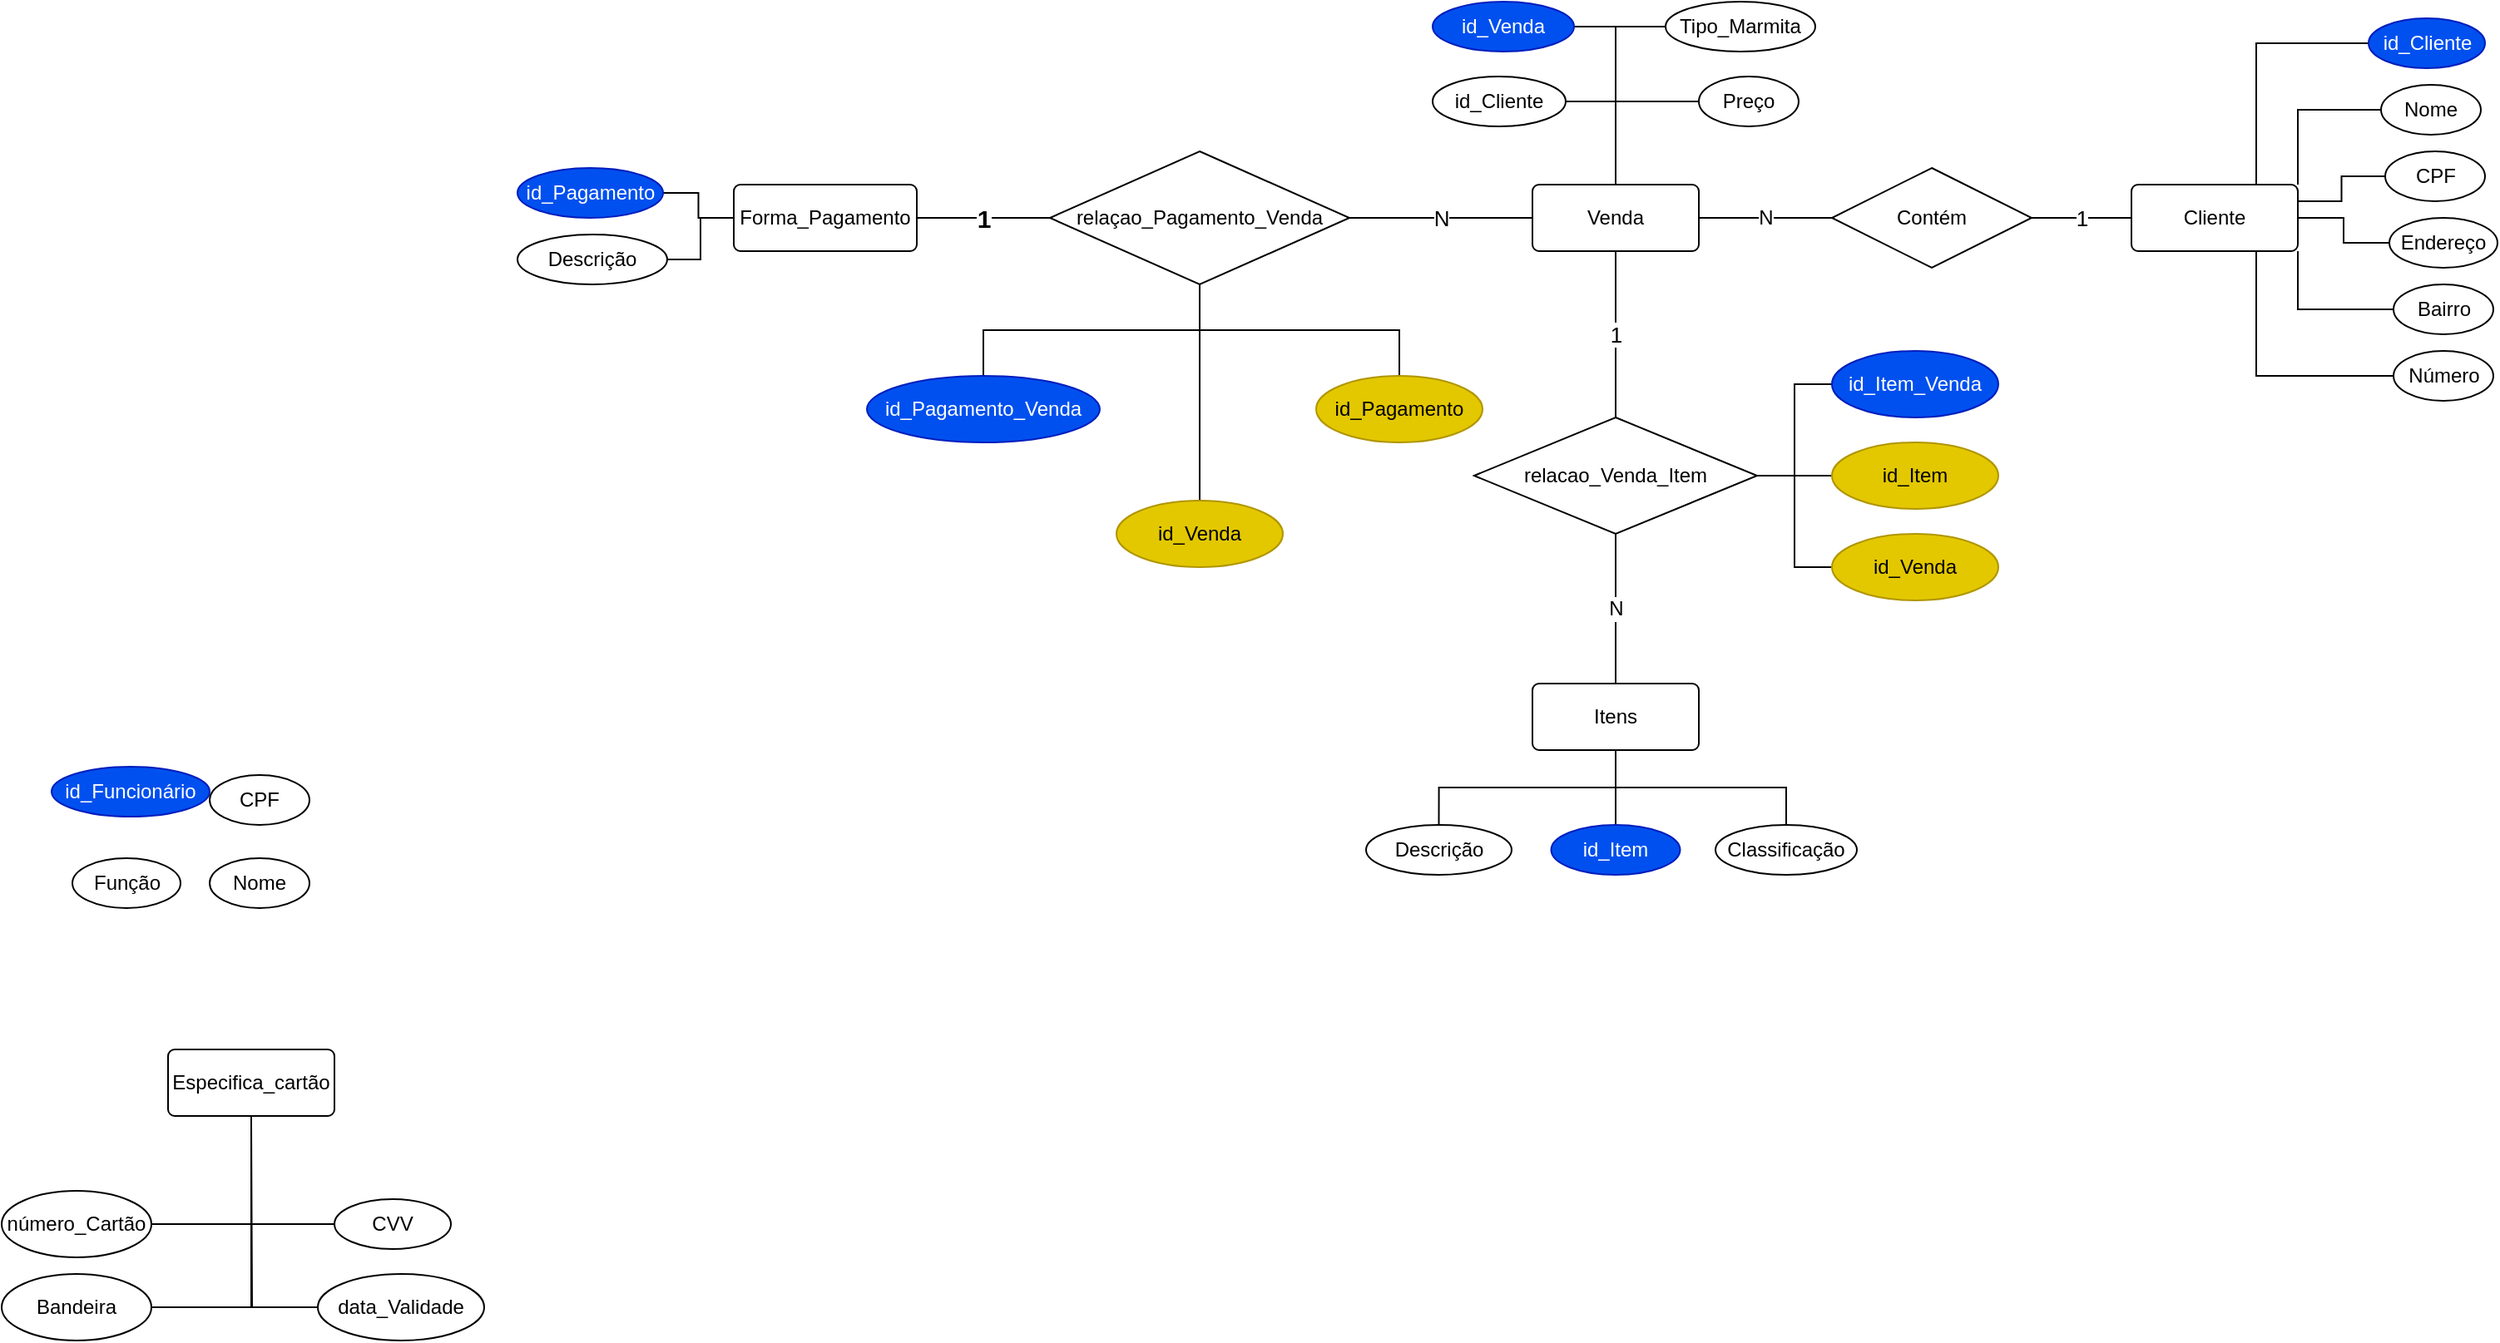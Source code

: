 <mxfile version="14.7.7" type="github">
  <diagram id="R2lEEEUBdFMjLlhIrx00" name="Page-1">
    <mxGraphModel dx="2179" dy="731" grid="1" gridSize="10" guides="1" tooltips="1" connect="1" arrows="1" fold="1" page="1" pageScale="1" pageWidth="850" pageHeight="1100" math="0" shadow="0" extFonts="Permanent Marker^https://fonts.googleapis.com/css?family=Permanent+Marker">
      <root>
        <mxCell id="0" />
        <mxCell id="1" parent="0" />
        <mxCell id="NViONYetZuo-G1uM4yJ4-29" value="1" style="edgeStyle=orthogonalEdgeStyle;rounded=0;orthogonalLoop=1;jettySize=auto;html=1;exitX=0;exitY=0.5;exitDx=0;exitDy=0;entryX=1;entryY=0.5;entryDx=0;entryDy=0;startArrow=none;startFill=0;endArrow=none;endFill=0;fontSize=13;" edge="1" parent="1" source="hgkkattHW-qaeTxZL8pR-5" target="NViONYetZuo-G1uM4yJ4-27">
          <mxGeometry relative="1" as="geometry" />
        </mxCell>
        <mxCell id="hgkkattHW-qaeTxZL8pR-5" value="Cliente" style="rounded=1;arcSize=10;whiteSpace=wrap;html=1;align=center;glass=0;shadow=0;" parent="1" vertex="1">
          <mxGeometry x="770" y="250" width="100" height="40" as="geometry" />
        </mxCell>
        <mxCell id="NViONYetZuo-G1uM4yJ4-37" style="edgeStyle=orthogonalEdgeStyle;rounded=0;orthogonalLoop=1;jettySize=auto;html=1;exitX=0;exitY=0.5;exitDx=0;exitDy=0;entryX=0.75;entryY=0;entryDx=0;entryDy=0;startArrow=none;startFill=0;endArrow=none;endFill=0;" edge="1" parent="1" source="hgkkattHW-qaeTxZL8pR-29" target="hgkkattHW-qaeTxZL8pR-5">
          <mxGeometry relative="1" as="geometry" />
        </mxCell>
        <mxCell id="hgkkattHW-qaeTxZL8pR-29" value="id_Cliente" style="ellipse;whiteSpace=wrap;html=1;align=center;shadow=0;glass=0;fillColor=#0050ef;strokeColor=#001DBC;fontColor=#ffffff;" parent="1" vertex="1">
          <mxGeometry x="912.5" y="150" width="70" height="30" as="geometry" />
        </mxCell>
        <mxCell id="NViONYetZuo-G1uM4yJ4-44" style="edgeStyle=orthogonalEdgeStyle;rounded=0;orthogonalLoop=1;jettySize=auto;html=1;exitX=0;exitY=0.5;exitDx=0;exitDy=0;entryX=1;entryY=0;entryDx=0;entryDy=0;startArrow=none;startFill=0;endArrow=none;endFill=0;" edge="1" parent="1" source="hgkkattHW-qaeTxZL8pR-30" target="hgkkattHW-qaeTxZL8pR-5">
          <mxGeometry relative="1" as="geometry" />
        </mxCell>
        <mxCell id="hgkkattHW-qaeTxZL8pR-30" value="Nome" style="ellipse;whiteSpace=wrap;html=1;align=center;shadow=0;glass=0;" parent="1" vertex="1">
          <mxGeometry x="920" y="190" width="60" height="30" as="geometry" />
        </mxCell>
        <mxCell id="NViONYetZuo-G1uM4yJ4-45" style="edgeStyle=orthogonalEdgeStyle;rounded=0;orthogonalLoop=1;jettySize=auto;html=1;exitX=0;exitY=0.5;exitDx=0;exitDy=0;entryX=1;entryY=0.25;entryDx=0;entryDy=0;startArrow=none;startFill=0;endArrow=none;endFill=0;" edge="1" parent="1" source="hgkkattHW-qaeTxZL8pR-31" target="hgkkattHW-qaeTxZL8pR-5">
          <mxGeometry relative="1" as="geometry" />
        </mxCell>
        <mxCell id="hgkkattHW-qaeTxZL8pR-31" value="CPF" style="ellipse;whiteSpace=wrap;html=1;align=center;shadow=0;glass=0;" parent="1" vertex="1">
          <mxGeometry x="922.5" y="230" width="60" height="30" as="geometry" />
        </mxCell>
        <mxCell id="NViONYetZuo-G1uM4yJ4-46" style="edgeStyle=orthogonalEdgeStyle;rounded=0;orthogonalLoop=1;jettySize=auto;html=1;exitX=0;exitY=0.5;exitDx=0;exitDy=0;entryX=1;entryY=0.5;entryDx=0;entryDy=0;startArrow=none;startFill=0;endArrow=none;endFill=0;" edge="1" parent="1" source="hgkkattHW-qaeTxZL8pR-32" target="hgkkattHW-qaeTxZL8pR-5">
          <mxGeometry relative="1" as="geometry" />
        </mxCell>
        <mxCell id="hgkkattHW-qaeTxZL8pR-32" value="Endereço" style="ellipse;whiteSpace=wrap;html=1;align=center;shadow=0;glass=0;" parent="1" vertex="1">
          <mxGeometry x="925" y="270" width="65" height="30" as="geometry" />
        </mxCell>
        <mxCell id="NViONYetZuo-G1uM4yJ4-48" style="edgeStyle=orthogonalEdgeStyle;rounded=0;orthogonalLoop=1;jettySize=auto;html=1;exitX=0;exitY=0.5;exitDx=0;exitDy=0;entryX=1;entryY=1;entryDx=0;entryDy=0;startArrow=none;startFill=0;endArrow=none;endFill=0;" edge="1" parent="1" source="hgkkattHW-qaeTxZL8pR-33" target="hgkkattHW-qaeTxZL8pR-5">
          <mxGeometry relative="1" as="geometry" />
        </mxCell>
        <mxCell id="hgkkattHW-qaeTxZL8pR-33" value="Bairro" style="ellipse;whiteSpace=wrap;html=1;align=center;shadow=0;glass=0;" parent="1" vertex="1">
          <mxGeometry x="927.5" y="310" width="60" height="30" as="geometry" />
        </mxCell>
        <mxCell id="NViONYetZuo-G1uM4yJ4-49" style="edgeStyle=orthogonalEdgeStyle;rounded=0;orthogonalLoop=1;jettySize=auto;html=1;exitX=0;exitY=0.5;exitDx=0;exitDy=0;entryX=0.75;entryY=1;entryDx=0;entryDy=0;startArrow=none;startFill=0;endArrow=none;endFill=0;" edge="1" parent="1" source="hgkkattHW-qaeTxZL8pR-34" target="hgkkattHW-qaeTxZL8pR-5">
          <mxGeometry relative="1" as="geometry" />
        </mxCell>
        <mxCell id="hgkkattHW-qaeTxZL8pR-34" value="Número" style="ellipse;whiteSpace=wrap;html=1;align=center;shadow=0;glass=0;" parent="1" vertex="1">
          <mxGeometry x="927.5" y="350" width="60" height="30" as="geometry" />
        </mxCell>
        <mxCell id="hgkkattHW-qaeTxZL8pR-47" value="id_Funcionário" style="ellipse;whiteSpace=wrap;html=1;align=center;shadow=0;glass=0;fillColor=#0050ef;strokeColor=#001DBC;fontColor=#ffffff;" parent="1" vertex="1">
          <mxGeometry x="-480" y="600" width="95" height="30" as="geometry" />
        </mxCell>
        <mxCell id="hgkkattHW-qaeTxZL8pR-48" value="Nome" style="ellipse;whiteSpace=wrap;html=1;align=center;shadow=0;glass=0;" parent="1" vertex="1">
          <mxGeometry x="-385" y="655" width="60" height="30" as="geometry" />
        </mxCell>
        <mxCell id="hgkkattHW-qaeTxZL8pR-49" value="CPF" style="ellipse;whiteSpace=wrap;html=1;align=center;shadow=0;glass=0;" parent="1" vertex="1">
          <mxGeometry x="-385" y="605" width="60" height="30" as="geometry" />
        </mxCell>
        <mxCell id="hgkkattHW-qaeTxZL8pR-50" value="Função" style="ellipse;whiteSpace=wrap;html=1;align=center;shadow=0;glass=0;" parent="1" vertex="1">
          <mxGeometry x="-467.5" y="655" width="65" height="30" as="geometry" />
        </mxCell>
        <mxCell id="NViONYetZuo-G1uM4yJ4-22" style="edgeStyle=orthogonalEdgeStyle;rounded=0;orthogonalLoop=1;jettySize=auto;html=1;exitX=1;exitY=0.5;exitDx=0;exitDy=0;entryX=0.5;entryY=0;entryDx=0;entryDy=0;startArrow=none;startFill=0;endArrow=none;endFill=0;" edge="1" parent="1" source="hgkkattHW-qaeTxZL8pR-59" target="NViONYetZuo-G1uM4yJ4-2">
          <mxGeometry relative="1" as="geometry" />
        </mxCell>
        <mxCell id="hgkkattHW-qaeTxZL8pR-59" value="id_Venda" style="ellipse;whiteSpace=wrap;html=1;align=center;shadow=0;glass=0;fillColor=#0050ef;strokeColor=#001DBC;fontColor=#ffffff;" parent="1" vertex="1">
          <mxGeometry x="350" y="140" width="85" height="30" as="geometry" />
        </mxCell>
        <mxCell id="NViONYetZuo-G1uM4yJ4-24" style="edgeStyle=orthogonalEdgeStyle;rounded=0;orthogonalLoop=1;jettySize=auto;html=1;exitX=0;exitY=0.5;exitDx=0;exitDy=0;entryX=0.5;entryY=0;entryDx=0;entryDy=0;startArrow=none;startFill=0;endArrow=none;endFill=0;" edge="1" parent="1" source="hgkkattHW-qaeTxZL8pR-60" target="NViONYetZuo-G1uM4yJ4-2">
          <mxGeometry relative="1" as="geometry" />
        </mxCell>
        <mxCell id="hgkkattHW-qaeTxZL8pR-60" value="Preço" style="ellipse;whiteSpace=wrap;html=1;align=center;shadow=0;glass=0;" parent="1" vertex="1">
          <mxGeometry x="510" y="185" width="60" height="30" as="geometry" />
        </mxCell>
        <mxCell id="NViONYetZuo-G1uM4yJ4-21" style="edgeStyle=orthogonalEdgeStyle;rounded=0;orthogonalLoop=1;jettySize=auto;html=1;exitX=0;exitY=0.5;exitDx=0;exitDy=0;entryX=0.5;entryY=0;entryDx=0;entryDy=0;startArrow=none;startFill=0;endArrow=none;endFill=0;" edge="1" parent="1" source="hgkkattHW-qaeTxZL8pR-61" target="NViONYetZuo-G1uM4yJ4-2">
          <mxGeometry relative="1" as="geometry" />
        </mxCell>
        <mxCell id="hgkkattHW-qaeTxZL8pR-61" value="Tipo_Marmita" style="ellipse;whiteSpace=wrap;html=1;align=center;shadow=0;glass=0;" parent="1" vertex="1">
          <mxGeometry x="490" y="140" width="90" height="30" as="geometry" />
        </mxCell>
        <mxCell id="NViONYetZuo-G1uM4yJ4-23" style="edgeStyle=orthogonalEdgeStyle;rounded=0;orthogonalLoop=1;jettySize=auto;html=1;exitX=1;exitY=0.5;exitDx=0;exitDy=0;entryX=0.5;entryY=0;entryDx=0;entryDy=0;startArrow=none;startFill=0;endArrow=none;endFill=0;" edge="1" parent="1" source="hgkkattHW-qaeTxZL8pR-62" target="NViONYetZuo-G1uM4yJ4-2">
          <mxGeometry relative="1" as="geometry" />
        </mxCell>
        <mxCell id="hgkkattHW-qaeTxZL8pR-62" value="id_Cliente" style="ellipse;whiteSpace=wrap;html=1;align=center;shadow=0;glass=0;" parent="1" vertex="1">
          <mxGeometry x="350" y="185" width="80" height="30" as="geometry" />
        </mxCell>
        <mxCell id="NViONYetZuo-G1uM4yJ4-4" value="N" style="edgeStyle=orthogonalEdgeStyle;rounded=0;orthogonalLoop=1;jettySize=auto;html=1;exitX=1;exitY=0.5;exitDx=0;exitDy=0;entryX=0;entryY=0.5;entryDx=0;entryDy=0;startArrow=none;startFill=0;endArrow=none;endFill=0;fontSize=13;" edge="1" parent="1" source="hgkkattHW-qaeTxZL8pR-83" target="NViONYetZuo-G1uM4yJ4-2">
          <mxGeometry relative="1" as="geometry">
            <Array as="points">
              <mxPoint x="370" y="270" />
              <mxPoint x="370" y="270" />
            </Array>
          </mxGeometry>
        </mxCell>
        <mxCell id="hgkkattHW-qaeTxZL8pR-83" value="relaçao_Pagamento_Venda" style="shape=rhombus;perimeter=rhombusPerimeter;whiteSpace=wrap;html=1;align=center;shadow=0;glass=0;" parent="1" vertex="1">
          <mxGeometry x="120" y="230" width="180" height="80" as="geometry" />
        </mxCell>
        <mxCell id="NViONYetZuo-G1uM4yJ4-6" value="1" style="edgeStyle=orthogonalEdgeStyle;rounded=0;orthogonalLoop=1;jettySize=auto;html=1;exitX=0.5;exitY=0;exitDx=0;exitDy=0;entryX=0.5;entryY=1;entryDx=0;entryDy=0;startArrow=none;startFill=0;endArrow=none;endFill=0;fontSize=13;" edge="1" parent="1" source="hgkkattHW-qaeTxZL8pR-84" target="NViONYetZuo-G1uM4yJ4-2">
          <mxGeometry relative="1" as="geometry" />
        </mxCell>
        <mxCell id="hgkkattHW-qaeTxZL8pR-84" value="relacao_Venda_Item" style="shape=rhombus;perimeter=rhombusPerimeter;whiteSpace=wrap;html=1;align=center;shadow=0;glass=0;" parent="1" vertex="1">
          <mxGeometry x="375" y="390" width="170" height="70" as="geometry" />
        </mxCell>
        <mxCell id="NViONYetZuo-G1uM4yJ4-5" value="N" style="edgeStyle=orthogonalEdgeStyle;rounded=0;orthogonalLoop=1;jettySize=auto;html=1;exitX=0.5;exitY=0;exitDx=0;exitDy=0;entryX=0.5;entryY=1;entryDx=0;entryDy=0;startArrow=none;startFill=0;endArrow=none;endFill=0;fontSize=12;" edge="1" parent="1" source="hgkkattHW-qaeTxZL8pR-88" target="hgkkattHW-qaeTxZL8pR-84">
          <mxGeometry relative="1" as="geometry" />
        </mxCell>
        <mxCell id="hgkkattHW-qaeTxZL8pR-88" value="Itens" style="rounded=1;arcSize=10;whiteSpace=wrap;html=1;align=center;shadow=0;glass=0;" parent="1" vertex="1">
          <mxGeometry x="410" y="550" width="100" height="40" as="geometry" />
        </mxCell>
        <mxCell id="NViONYetZuo-G1uM4yJ4-25" value="&lt;h3 style=&quot;font-size: 15px&quot;&gt;1&lt;/h3&gt;" style="edgeStyle=orthogonalEdgeStyle;rounded=0;orthogonalLoop=1;jettySize=auto;html=1;exitX=1;exitY=0.5;exitDx=0;exitDy=0;entryX=0;entryY=0.5;entryDx=0;entryDy=0;startArrow=none;startFill=0;endArrow=none;endFill=0;" edge="1" parent="1" source="hgkkattHW-qaeTxZL8pR-89" target="hgkkattHW-qaeTxZL8pR-83">
          <mxGeometry relative="1" as="geometry" />
        </mxCell>
        <mxCell id="hgkkattHW-qaeTxZL8pR-89" value="Forma_Pagamento" style="rounded=1;arcSize=10;whiteSpace=wrap;html=1;align=center;shadow=0;glass=0;" parent="1" vertex="1">
          <mxGeometry x="-70" y="250" width="110" height="40" as="geometry" />
        </mxCell>
        <mxCell id="NViONYetZuo-G1uM4yJ4-15" style="edgeStyle=orthogonalEdgeStyle;rounded=0;orthogonalLoop=1;jettySize=auto;html=1;exitX=1;exitY=0.5;exitDx=0;exitDy=0;entryX=0;entryY=0.5;entryDx=0;entryDy=0;startArrow=none;startFill=0;endArrow=none;endFill=0;" edge="1" parent="1" source="hgkkattHW-qaeTxZL8pR-92" target="hgkkattHW-qaeTxZL8pR-89">
          <mxGeometry relative="1" as="geometry" />
        </mxCell>
        <mxCell id="hgkkattHW-qaeTxZL8pR-92" value="Descrição" style="ellipse;whiteSpace=wrap;html=1;align=center;shadow=0;glass=0;" parent="1" vertex="1">
          <mxGeometry x="-200" y="280" width="90" height="30" as="geometry" />
        </mxCell>
        <mxCell id="NViONYetZuo-G1uM4yJ4-36" style="edgeStyle=orthogonalEdgeStyle;rounded=0;orthogonalLoop=1;jettySize=auto;html=1;exitX=0.5;exitY=0;exitDx=0;exitDy=0;entryX=0.5;entryY=1;entryDx=0;entryDy=0;startArrow=none;startFill=0;endArrow=none;endFill=0;" edge="1" parent="1" source="hgkkattHW-qaeTxZL8pR-93" target="hgkkattHW-qaeTxZL8pR-83">
          <mxGeometry relative="1" as="geometry" />
        </mxCell>
        <mxCell id="hgkkattHW-qaeTxZL8pR-93" value="id_Pagamento" style="ellipse;whiteSpace=wrap;html=1;align=center;shadow=0;glass=0;fillColor=#e3c800;strokeColor=#B09500;fontColor=#000000;" parent="1" vertex="1">
          <mxGeometry x="280" y="365" width="100" height="40" as="geometry" />
        </mxCell>
        <mxCell id="NViONYetZuo-G1uM4yJ4-12" style="edgeStyle=orthogonalEdgeStyle;rounded=0;orthogonalLoop=1;jettySize=auto;html=1;exitX=1;exitY=0.5;exitDx=0;exitDy=0;entryX=0;entryY=0.5;entryDx=0;entryDy=0;startArrow=none;startFill=0;endArrow=none;endFill=0;" edge="1" parent="1" source="hgkkattHW-qaeTxZL8pR-94" target="hgkkattHW-qaeTxZL8pR-89">
          <mxGeometry relative="1" as="geometry" />
        </mxCell>
        <mxCell id="hgkkattHW-qaeTxZL8pR-94" value="id_Pagamento" style="ellipse;whiteSpace=wrap;html=1;align=center;shadow=0;glass=0;fillColor=#0050ef;strokeColor=#001DBC;fontColor=#ffffff;" parent="1" vertex="1">
          <mxGeometry x="-200" y="240" width="87.5" height="30" as="geometry" />
        </mxCell>
        <mxCell id="NViONYetZuo-G1uM4yJ4-35" style="edgeStyle=orthogonalEdgeStyle;rounded=0;orthogonalLoop=1;jettySize=auto;html=1;exitX=0.5;exitY=0;exitDx=0;exitDy=0;entryX=0.5;entryY=1;entryDx=0;entryDy=0;startArrow=none;startFill=0;endArrow=none;endFill=0;" edge="1" parent="1" source="hgkkattHW-qaeTxZL8pR-95" target="hgkkattHW-qaeTxZL8pR-83">
          <mxGeometry relative="1" as="geometry" />
        </mxCell>
        <mxCell id="hgkkattHW-qaeTxZL8pR-95" value="id_Venda" style="ellipse;whiteSpace=wrap;html=1;align=center;shadow=0;glass=0;fillColor=#e3c800;strokeColor=#B09500;fontColor=#000000;" parent="1" vertex="1">
          <mxGeometry x="160" y="440" width="100" height="40" as="geometry" />
        </mxCell>
        <mxCell id="NViONYetZuo-G1uM4yJ4-33" style="edgeStyle=orthogonalEdgeStyle;rounded=0;orthogonalLoop=1;jettySize=auto;html=1;exitX=0;exitY=0.5;exitDx=0;exitDy=0;entryX=1;entryY=0.5;entryDx=0;entryDy=0;startArrow=none;startFill=0;endArrow=none;endFill=0;" edge="1" parent="1" source="hgkkattHW-qaeTxZL8pR-100" target="hgkkattHW-qaeTxZL8pR-84">
          <mxGeometry relative="1" as="geometry" />
        </mxCell>
        <mxCell id="hgkkattHW-qaeTxZL8pR-100" value="id_Venda" style="ellipse;whiteSpace=wrap;html=1;align=center;shadow=0;glass=0;fillColor=#e3c800;strokeColor=#B09500;fontColor=#000000;" parent="1" vertex="1">
          <mxGeometry x="590" y="460" width="100" height="40" as="geometry" />
        </mxCell>
        <mxCell id="NViONYetZuo-G1uM4yJ4-32" style="edgeStyle=orthogonalEdgeStyle;rounded=0;orthogonalLoop=1;jettySize=auto;html=1;exitX=0;exitY=0.5;exitDx=0;exitDy=0;entryX=1;entryY=0.5;entryDx=0;entryDy=0;startArrow=none;startFill=0;endArrow=none;endFill=0;" edge="1" parent="1" source="hgkkattHW-qaeTxZL8pR-101" target="hgkkattHW-qaeTxZL8pR-84">
          <mxGeometry relative="1" as="geometry" />
        </mxCell>
        <mxCell id="hgkkattHW-qaeTxZL8pR-101" value="id_Item" style="ellipse;whiteSpace=wrap;html=1;align=center;shadow=0;glass=0;fillColor=#e3c800;strokeColor=#B09500;fontColor=#000000;" parent="1" vertex="1">
          <mxGeometry x="590" y="405" width="100" height="40" as="geometry" />
        </mxCell>
        <mxCell id="NViONYetZuo-G1uM4yJ4-30" style="edgeStyle=orthogonalEdgeStyle;rounded=0;orthogonalLoop=1;jettySize=auto;html=1;exitX=0;exitY=0.5;exitDx=0;exitDy=0;entryX=1;entryY=0.5;entryDx=0;entryDy=0;startArrow=none;startFill=0;endArrow=none;endFill=0;" edge="1" parent="1" source="hgkkattHW-qaeTxZL8pR-102" target="hgkkattHW-qaeTxZL8pR-84">
          <mxGeometry relative="1" as="geometry" />
        </mxCell>
        <mxCell id="hgkkattHW-qaeTxZL8pR-102" value="&lt;span style=&quot;color: rgb(255 , 255 , 255)&quot;&gt;id_Item_Venda&lt;/span&gt;" style="ellipse;whiteSpace=wrap;html=1;align=center;shadow=0;glass=0;fillColor=#0050ef;strokeColor=#001DBC;fontColor=#ffffff;" parent="1" vertex="1">
          <mxGeometry x="590" y="350" width="100" height="40" as="geometry" />
        </mxCell>
        <mxCell id="NViONYetZuo-G1uM4yJ4-19" style="edgeStyle=orthogonalEdgeStyle;rounded=0;orthogonalLoop=1;jettySize=auto;html=1;exitX=0.5;exitY=0;exitDx=0;exitDy=0;entryX=0.5;entryY=1;entryDx=0;entryDy=0;startArrow=none;startFill=0;endArrow=none;endFill=0;" edge="1" parent="1" source="hgkkattHW-qaeTxZL8pR-103" target="hgkkattHW-qaeTxZL8pR-88">
          <mxGeometry relative="1" as="geometry" />
        </mxCell>
        <mxCell id="hgkkattHW-qaeTxZL8pR-103" value="Classificação" style="ellipse;whiteSpace=wrap;html=1;align=center;shadow=0;glass=0;" parent="1" vertex="1">
          <mxGeometry x="520" y="635" width="85" height="30" as="geometry" />
        </mxCell>
        <mxCell id="NViONYetZuo-G1uM4yJ4-17" style="edgeStyle=orthogonalEdgeStyle;rounded=0;orthogonalLoop=1;jettySize=auto;html=1;exitX=0.5;exitY=0;exitDx=0;exitDy=0;entryX=0.5;entryY=1;entryDx=0;entryDy=0;startArrow=none;startFill=0;endArrow=none;endFill=0;" edge="1" parent="1" source="hgkkattHW-qaeTxZL8pR-104" target="hgkkattHW-qaeTxZL8pR-88">
          <mxGeometry relative="1" as="geometry" />
        </mxCell>
        <mxCell id="hgkkattHW-qaeTxZL8pR-104" value="id_Item" style="ellipse;whiteSpace=wrap;html=1;align=center;shadow=0;glass=0;fillColor=#0050ef;strokeColor=#001DBC;fontColor=#ffffff;" parent="1" vertex="1">
          <mxGeometry x="421.25" y="635" width="77.5" height="30" as="geometry" />
        </mxCell>
        <mxCell id="NViONYetZuo-G1uM4yJ4-18" style="edgeStyle=orthogonalEdgeStyle;rounded=0;orthogonalLoop=1;jettySize=auto;html=1;exitX=0.5;exitY=0;exitDx=0;exitDy=0;entryX=0.5;entryY=1;entryDx=0;entryDy=0;startArrow=none;startFill=0;endArrow=none;endFill=0;" edge="1" parent="1" source="hgkkattHW-qaeTxZL8pR-105" target="hgkkattHW-qaeTxZL8pR-88">
          <mxGeometry relative="1" as="geometry" />
        </mxCell>
        <mxCell id="hgkkattHW-qaeTxZL8pR-105" value="Descrição" style="ellipse;whiteSpace=wrap;html=1;align=center;shadow=0;glass=0;" parent="1" vertex="1">
          <mxGeometry x="310" y="635" width="87.5" height="30" as="geometry" />
        </mxCell>
        <mxCell id="NViONYetZuo-G1uM4yJ4-34" style="edgeStyle=orthogonalEdgeStyle;rounded=0;orthogonalLoop=1;jettySize=auto;html=1;exitX=0.5;exitY=0;exitDx=0;exitDy=0;entryX=0.5;entryY=1;entryDx=0;entryDy=0;startArrow=none;startFill=0;endArrow=none;endFill=0;" edge="1" parent="1" source="hgkkattHW-qaeTxZL8pR-117" target="hgkkattHW-qaeTxZL8pR-83">
          <mxGeometry relative="1" as="geometry" />
        </mxCell>
        <mxCell id="hgkkattHW-qaeTxZL8pR-117" value="id_Pagamento_Venda" style="ellipse;whiteSpace=wrap;html=1;align=center;shadow=0;glass=0;fillColor=#0050ef;strokeColor=#001DBC;fontColor=#ffffff;" parent="1" vertex="1">
          <mxGeometry x="10" y="365" width="140" height="40" as="geometry" />
        </mxCell>
        <mxCell id="hgkkattHW-qaeTxZL8pR-133" value="Especifica_cartão" style="rounded=1;arcSize=10;whiteSpace=wrap;html=1;align=center;shadow=0;glass=0;" parent="1" vertex="1">
          <mxGeometry x="-410" y="770" width="100" height="40" as="geometry" />
        </mxCell>
        <mxCell id="hgkkattHW-qaeTxZL8pR-155" style="edgeStyle=orthogonalEdgeStyle;rounded=0;orthogonalLoop=1;jettySize=auto;html=1;exitX=0.5;exitY=1;exitDx=0;exitDy=0;endArrow=none;endFill=0;" parent="1" source="hgkkattHW-qaeTxZL8pR-103" target="hgkkattHW-qaeTxZL8pR-103" edge="1">
          <mxGeometry relative="1" as="geometry" />
        </mxCell>
        <mxCell id="hgkkattHW-qaeTxZL8pR-162" style="edgeStyle=orthogonalEdgeStyle;rounded=0;orthogonalLoop=1;jettySize=auto;html=1;exitX=0;exitY=0.5;exitDx=0;exitDy=0;endArrow=none;endFill=0;" parent="1" source="hgkkattHW-qaeTxZL8pR-156" edge="1">
          <mxGeometry relative="1" as="geometry">
            <mxPoint x="-360" y="815" as="targetPoint" />
          </mxGeometry>
        </mxCell>
        <mxCell id="hgkkattHW-qaeTxZL8pR-156" value="data_Validade" style="ellipse;whiteSpace=wrap;html=1;align=center;shadow=0;glass=0;" parent="1" vertex="1">
          <mxGeometry x="-320" y="905" width="100" height="40" as="geometry" />
        </mxCell>
        <mxCell id="hgkkattHW-qaeTxZL8pR-163" style="edgeStyle=orthogonalEdgeStyle;rounded=0;orthogonalLoop=1;jettySize=auto;html=1;exitX=1;exitY=0.5;exitDx=0;exitDy=0;entryX=0.5;entryY=1;entryDx=0;entryDy=0;endArrow=none;endFill=0;" parent="1" source="hgkkattHW-qaeTxZL8pR-157" target="hgkkattHW-qaeTxZL8pR-133" edge="1">
          <mxGeometry relative="1" as="geometry" />
        </mxCell>
        <mxCell id="hgkkattHW-qaeTxZL8pR-157" value="Bandeira" style="ellipse;whiteSpace=wrap;html=1;align=center;shadow=0;glass=0;" parent="1" vertex="1">
          <mxGeometry x="-510" y="905" width="90" height="40" as="geometry" />
        </mxCell>
        <mxCell id="hgkkattHW-qaeTxZL8pR-161" style="edgeStyle=orthogonalEdgeStyle;rounded=0;orthogonalLoop=1;jettySize=auto;html=1;exitX=0;exitY=0.5;exitDx=0;exitDy=0;entryX=0.5;entryY=1;entryDx=0;entryDy=0;endArrow=none;endFill=0;" parent="1" source="hgkkattHW-qaeTxZL8pR-158" target="hgkkattHW-qaeTxZL8pR-133" edge="1">
          <mxGeometry relative="1" as="geometry" />
        </mxCell>
        <mxCell id="hgkkattHW-qaeTxZL8pR-158" value="CVV" style="ellipse;whiteSpace=wrap;html=1;align=center;shadow=0;glass=0;" parent="1" vertex="1">
          <mxGeometry x="-310" y="860" width="70" height="30" as="geometry" />
        </mxCell>
        <mxCell id="hgkkattHW-qaeTxZL8pR-160" style="edgeStyle=orthogonalEdgeStyle;rounded=0;orthogonalLoop=1;jettySize=auto;html=1;exitX=1;exitY=0.5;exitDx=0;exitDy=0;entryX=0.5;entryY=1;entryDx=0;entryDy=0;endArrow=none;endFill=0;" parent="1" source="hgkkattHW-qaeTxZL8pR-159" target="hgkkattHW-qaeTxZL8pR-133" edge="1">
          <mxGeometry relative="1" as="geometry" />
        </mxCell>
        <mxCell id="hgkkattHW-qaeTxZL8pR-159" value="número_Cartão" style="ellipse;whiteSpace=wrap;html=1;align=center;shadow=0;glass=0;" parent="1" vertex="1">
          <mxGeometry x="-510" y="855" width="90" height="40" as="geometry" />
        </mxCell>
        <mxCell id="NViONYetZuo-G1uM4yJ4-28" value="N" style="edgeStyle=orthogonalEdgeStyle;rounded=0;orthogonalLoop=1;jettySize=auto;html=1;exitX=1;exitY=0.5;exitDx=0;exitDy=0;entryX=0;entryY=0.5;entryDx=0;entryDy=0;startArrow=none;startFill=0;endArrow=none;endFill=0;fontSize=12;" edge="1" parent="1" source="NViONYetZuo-G1uM4yJ4-2" target="NViONYetZuo-G1uM4yJ4-27">
          <mxGeometry relative="1" as="geometry" />
        </mxCell>
        <mxCell id="NViONYetZuo-G1uM4yJ4-2" value="Venda" style="rounded=1;arcSize=10;whiteSpace=wrap;html=1;align=center;" vertex="1" parent="1">
          <mxGeometry x="410" y="250" width="100" height="40" as="geometry" />
        </mxCell>
        <mxCell id="NViONYetZuo-G1uM4yJ4-27" value="Contém" style="shape=rhombus;perimeter=rhombusPerimeter;whiteSpace=wrap;html=1;align=center;" vertex="1" parent="1">
          <mxGeometry x="590" y="240" width="120" height="60" as="geometry" />
        </mxCell>
        <mxCell id="NViONYetZuo-G1uM4yJ4-47" style="edgeStyle=orthogonalEdgeStyle;rounded=0;orthogonalLoop=1;jettySize=auto;html=1;exitX=0.5;exitY=1;exitDx=0;exitDy=0;startArrow=none;startFill=0;endArrow=none;endFill=0;" edge="1" parent="1" source="hgkkattHW-qaeTxZL8pR-32" target="hgkkattHW-qaeTxZL8pR-32">
          <mxGeometry relative="1" as="geometry" />
        </mxCell>
      </root>
    </mxGraphModel>
  </diagram>
</mxfile>
